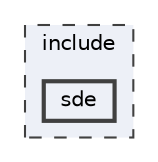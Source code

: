 digraph "include/sde"
{
 // LATEX_PDF_SIZE
  bgcolor="transparent";
  edge [fontname=Helvetica,fontsize=10,labelfontname=Helvetica,labelfontsize=10];
  node [fontname=Helvetica,fontsize=10,shape=box,height=0.2,width=0.4];
  compound=true
  subgraph clusterdir_d44c64559bbebec7f509842c48db8b23 {
    graph [ bgcolor="#edf0f7", pencolor="grey25", label="include", fontname=Helvetica,fontsize=10 style="filled,dashed", URL="dir_d44c64559bbebec7f509842c48db8b23.html",tooltip=""]
  dir_62e74e2e0c167753f130ffc56a66b4c4 [label="sde", fillcolor="#edf0f7", color="grey25", style="filled,bold", URL="dir_62e74e2e0c167753f130ffc56a66b4c4.html",tooltip=""];
  }
}
